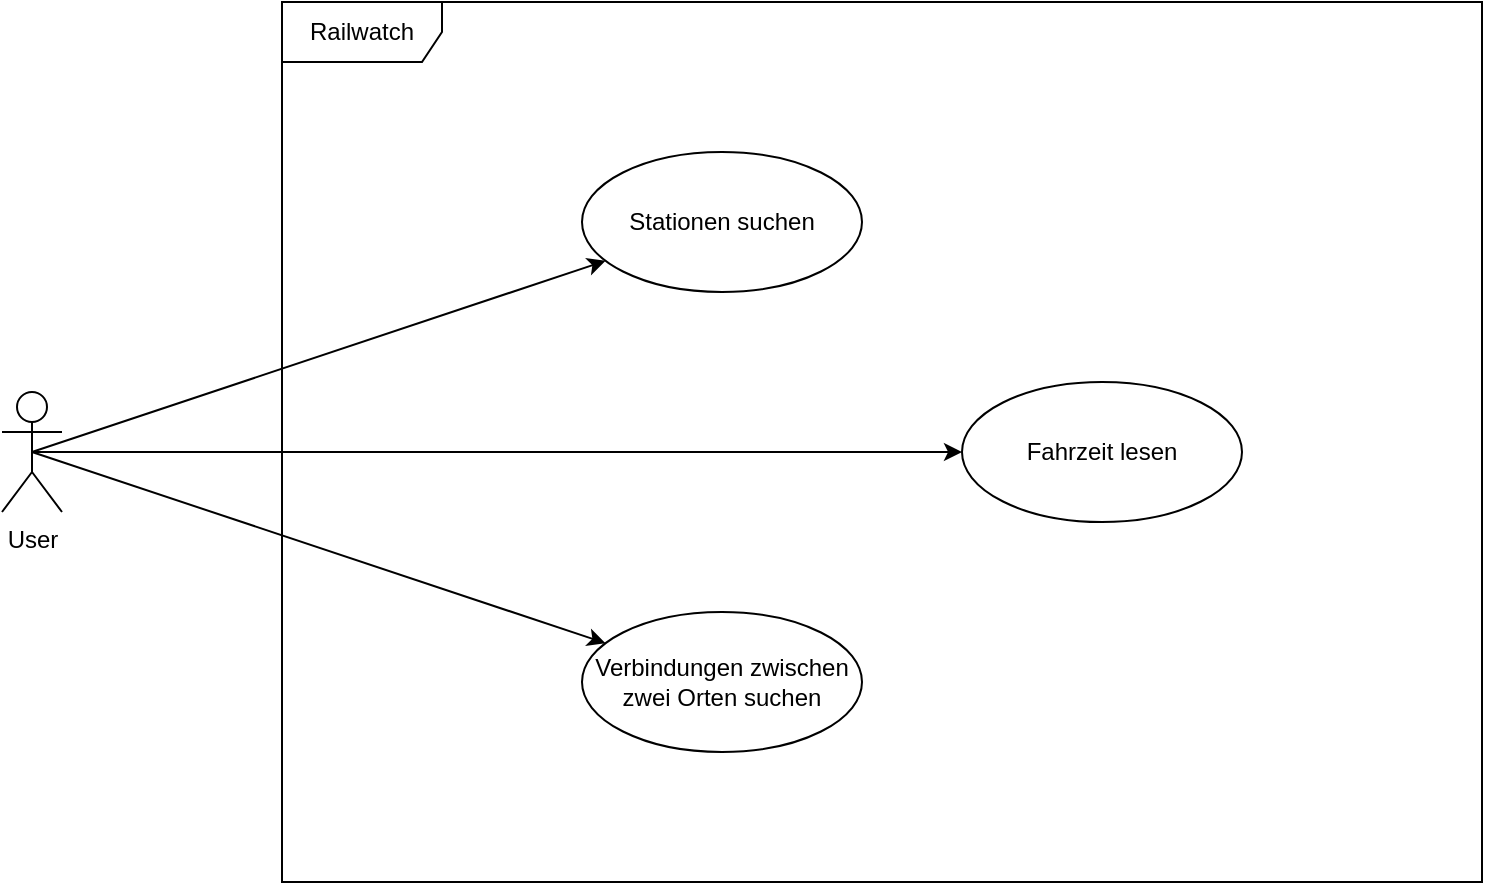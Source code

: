 <mxfile version="15.4.0" type="device"><diagram id="ezhpoGjGb8zK4mr-GWIE" name="Page-1"><mxGraphModel dx="1422" dy="848" grid="1" gridSize="10" guides="1" tooltips="1" connect="1" arrows="1" fold="1" page="1" pageScale="1" pageWidth="2000" pageHeight="2000" math="0" shadow="0"><root><mxCell id="0"/><mxCell id="1" parent="0"/><mxCell id="xBs2isEPNom2xM3-Eef9-1" value="Railwatch" style="shape=umlFrame;whiteSpace=wrap;html=1;width=80;height=30;" vertex="1" parent="1"><mxGeometry x="420" y="135" width="600" height="440" as="geometry"/></mxCell><mxCell id="xBs2isEPNom2xM3-Eef9-6" style="rounded=0;orthogonalLoop=1;jettySize=auto;html=1;exitX=0.5;exitY=0.5;exitDx=0;exitDy=0;exitPerimeter=0;" edge="1" parent="1" source="xBs2isEPNom2xM3-Eef9-2" target="xBs2isEPNom2xM3-Eef9-3"><mxGeometry relative="1" as="geometry"/></mxCell><mxCell id="xBs2isEPNom2xM3-Eef9-7" style="edgeStyle=none;rounded=0;orthogonalLoop=1;jettySize=auto;html=1;exitX=0.5;exitY=0.5;exitDx=0;exitDy=0;exitPerimeter=0;" edge="1" parent="1" source="xBs2isEPNom2xM3-Eef9-2" target="xBs2isEPNom2xM3-Eef9-4"><mxGeometry relative="1" as="geometry"/></mxCell><mxCell id="xBs2isEPNom2xM3-Eef9-9" style="edgeStyle=none;rounded=0;orthogonalLoop=1;jettySize=auto;html=1;exitX=0.5;exitY=0.5;exitDx=0;exitDy=0;exitPerimeter=0;" edge="1" parent="1" source="xBs2isEPNom2xM3-Eef9-2" target="xBs2isEPNom2xM3-Eef9-8"><mxGeometry relative="1" as="geometry"/></mxCell><mxCell id="xBs2isEPNom2xM3-Eef9-2" value="User" style="shape=umlActor;verticalLabelPosition=bottom;verticalAlign=top;html=1;" vertex="1" parent="1"><mxGeometry x="280" y="330" width="30" height="60" as="geometry"/></mxCell><mxCell id="xBs2isEPNom2xM3-Eef9-3" value="Stationen suchen" style="ellipse;whiteSpace=wrap;html=1;" vertex="1" parent="1"><mxGeometry x="570" y="210" width="140" height="70" as="geometry"/></mxCell><mxCell id="xBs2isEPNom2xM3-Eef9-4" value="Verbindungen zwischen zwei Orten suchen" style="ellipse;whiteSpace=wrap;html=1;" vertex="1" parent="1"><mxGeometry x="570" y="440" width="140" height="70" as="geometry"/></mxCell><mxCell id="xBs2isEPNom2xM3-Eef9-8" value="Fahrzeit lesen" style="ellipse;whiteSpace=wrap;html=1;" vertex="1" parent="1"><mxGeometry x="760" y="325" width="140" height="70" as="geometry"/></mxCell></root></mxGraphModel></diagram></mxfile>